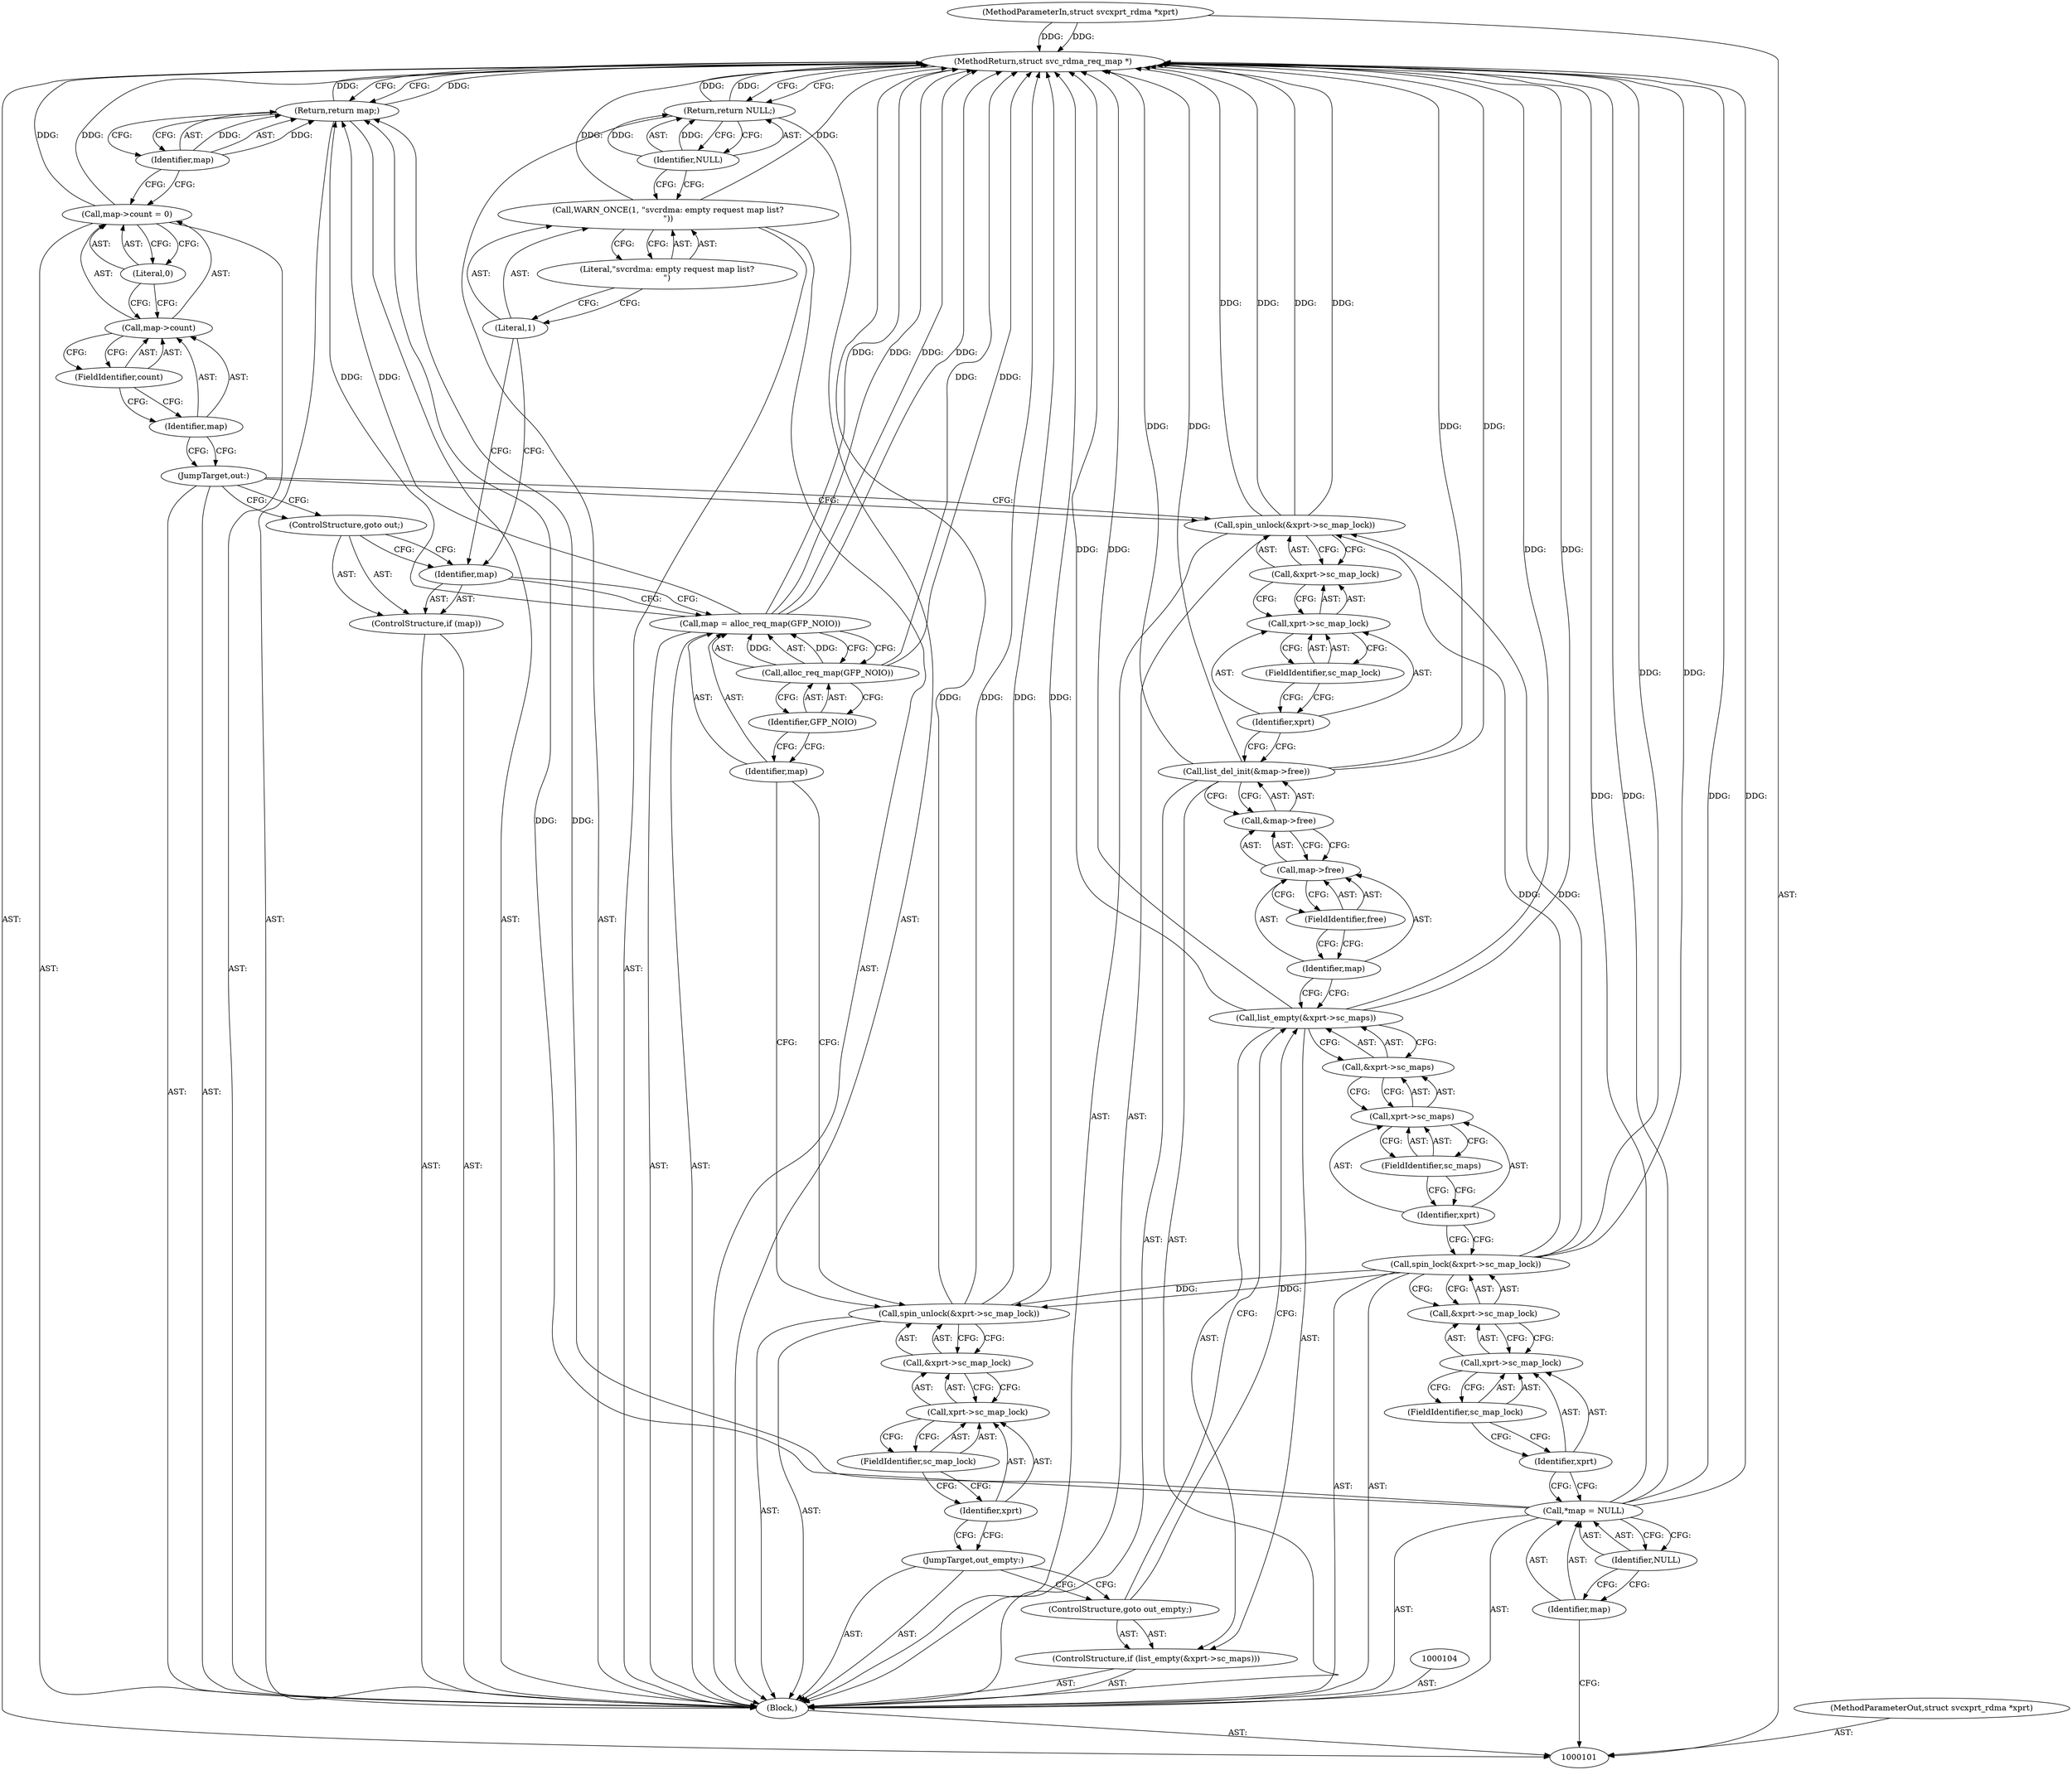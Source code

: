 digraph "1_linux_c70422f760c120480fee4de6c38804c72aa26bc1_46" {
"1000156" [label="(MethodReturn,struct svc_rdma_req_map *)"];
"1000102" [label="(MethodParameterIn,struct svcxprt_rdma *xprt)"];
"1000203" [label="(MethodParameterOut,struct svcxprt_rdma *xprt)"];
"1000125" [label="(Call,spin_unlock(&xprt->sc_map_lock))"];
"1000126" [label="(Call,&xprt->sc_map_lock)"];
"1000127" [label="(Call,xprt->sc_map_lock)"];
"1000128" [label="(Identifier,xprt)"];
"1000129" [label="(FieldIdentifier,sc_map_lock)"];
"1000130" [label="(JumpTarget,out:)"];
"1000131" [label="(Call,map->count = 0)"];
"1000132" [label="(Call,map->count)"];
"1000133" [label="(Identifier,map)"];
"1000135" [label="(Literal,0)"];
"1000134" [label="(FieldIdentifier,count)"];
"1000136" [label="(Return,return map;)"];
"1000137" [label="(Identifier,map)"];
"1000138" [label="(JumpTarget,out_empty:)"];
"1000139" [label="(Call,spin_unlock(&xprt->sc_map_lock))"];
"1000140" [label="(Call,&xprt->sc_map_lock)"];
"1000141" [label="(Call,xprt->sc_map_lock)"];
"1000142" [label="(Identifier,xprt)"];
"1000143" [label="(FieldIdentifier,sc_map_lock)"];
"1000144" [label="(Call,map = alloc_req_map(GFP_NOIO))"];
"1000145" [label="(Identifier,map)"];
"1000147" [label="(Identifier,GFP_NOIO)"];
"1000146" [label="(Call,alloc_req_map(GFP_NOIO))"];
"1000148" [label="(ControlStructure,if (map))"];
"1000149" [label="(Identifier,map)"];
"1000150" [label="(ControlStructure,goto out;)"];
"1000103" [label="(Block,)"];
"1000151" [label="(Call,WARN_ONCE(1, \"svcrdma: empty request map list?\n\"))"];
"1000152" [label="(Literal,1)"];
"1000153" [label="(Literal,\"svcrdma: empty request map list?\n\")"];
"1000154" [label="(Return,return NULL;)"];
"1000155" [label="(Identifier,NULL)"];
"1000105" [label="(Call,*map = NULL)"];
"1000106" [label="(Identifier,map)"];
"1000107" [label="(Identifier,NULL)"];
"1000108" [label="(Call,spin_lock(&xprt->sc_map_lock))"];
"1000109" [label="(Call,&xprt->sc_map_lock)"];
"1000110" [label="(Call,xprt->sc_map_lock)"];
"1000111" [label="(Identifier,xprt)"];
"1000112" [label="(FieldIdentifier,sc_map_lock)"];
"1000113" [label="(ControlStructure,if (list_empty(&xprt->sc_maps)))"];
"1000115" [label="(Call,&xprt->sc_maps)"];
"1000116" [label="(Call,xprt->sc_maps)"];
"1000117" [label="(Identifier,xprt)"];
"1000118" [label="(FieldIdentifier,sc_maps)"];
"1000114" [label="(Call,list_empty(&xprt->sc_maps))"];
"1000119" [label="(ControlStructure,goto out_empty;)"];
"1000120" [label="(Call,list_del_init(&map->free))"];
"1000121" [label="(Call,&map->free)"];
"1000122" [label="(Call,map->free)"];
"1000123" [label="(Identifier,map)"];
"1000124" [label="(FieldIdentifier,free)"];
"1000156" -> "1000101"  [label="AST: "];
"1000156" -> "1000136"  [label="CFG: "];
"1000156" -> "1000154"  [label="CFG: "];
"1000136" -> "1000156"  [label="DDG: "];
"1000125" -> "1000156"  [label="DDG: "];
"1000125" -> "1000156"  [label="DDG: "];
"1000108" -> "1000156"  [label="DDG: "];
"1000114" -> "1000156"  [label="DDG: "];
"1000114" -> "1000156"  [label="DDG: "];
"1000139" -> "1000156"  [label="DDG: "];
"1000139" -> "1000156"  [label="DDG: "];
"1000102" -> "1000156"  [label="DDG: "];
"1000120" -> "1000156"  [label="DDG: "];
"1000120" -> "1000156"  [label="DDG: "];
"1000144" -> "1000156"  [label="DDG: "];
"1000144" -> "1000156"  [label="DDG: "];
"1000146" -> "1000156"  [label="DDG: "];
"1000105" -> "1000156"  [label="DDG: "];
"1000105" -> "1000156"  [label="DDG: "];
"1000151" -> "1000156"  [label="DDG: "];
"1000131" -> "1000156"  [label="DDG: "];
"1000154" -> "1000156"  [label="DDG: "];
"1000102" -> "1000101"  [label="AST: "];
"1000102" -> "1000156"  [label="DDG: "];
"1000203" -> "1000101"  [label="AST: "];
"1000125" -> "1000103"  [label="AST: "];
"1000125" -> "1000126"  [label="CFG: "];
"1000126" -> "1000125"  [label="AST: "];
"1000130" -> "1000125"  [label="CFG: "];
"1000125" -> "1000156"  [label="DDG: "];
"1000125" -> "1000156"  [label="DDG: "];
"1000108" -> "1000125"  [label="DDG: "];
"1000126" -> "1000125"  [label="AST: "];
"1000126" -> "1000127"  [label="CFG: "];
"1000127" -> "1000126"  [label="AST: "];
"1000125" -> "1000126"  [label="CFG: "];
"1000127" -> "1000126"  [label="AST: "];
"1000127" -> "1000129"  [label="CFG: "];
"1000128" -> "1000127"  [label="AST: "];
"1000129" -> "1000127"  [label="AST: "];
"1000126" -> "1000127"  [label="CFG: "];
"1000128" -> "1000127"  [label="AST: "];
"1000128" -> "1000120"  [label="CFG: "];
"1000129" -> "1000128"  [label="CFG: "];
"1000129" -> "1000127"  [label="AST: "];
"1000129" -> "1000128"  [label="CFG: "];
"1000127" -> "1000129"  [label="CFG: "];
"1000130" -> "1000103"  [label="AST: "];
"1000130" -> "1000125"  [label="CFG: "];
"1000130" -> "1000150"  [label="CFG: "];
"1000133" -> "1000130"  [label="CFG: "];
"1000131" -> "1000103"  [label="AST: "];
"1000131" -> "1000135"  [label="CFG: "];
"1000132" -> "1000131"  [label="AST: "];
"1000135" -> "1000131"  [label="AST: "];
"1000137" -> "1000131"  [label="CFG: "];
"1000131" -> "1000156"  [label="DDG: "];
"1000132" -> "1000131"  [label="AST: "];
"1000132" -> "1000134"  [label="CFG: "];
"1000133" -> "1000132"  [label="AST: "];
"1000134" -> "1000132"  [label="AST: "];
"1000135" -> "1000132"  [label="CFG: "];
"1000133" -> "1000132"  [label="AST: "];
"1000133" -> "1000130"  [label="CFG: "];
"1000134" -> "1000133"  [label="CFG: "];
"1000135" -> "1000131"  [label="AST: "];
"1000135" -> "1000132"  [label="CFG: "];
"1000131" -> "1000135"  [label="CFG: "];
"1000134" -> "1000132"  [label="AST: "];
"1000134" -> "1000133"  [label="CFG: "];
"1000132" -> "1000134"  [label="CFG: "];
"1000136" -> "1000103"  [label="AST: "];
"1000136" -> "1000137"  [label="CFG: "];
"1000137" -> "1000136"  [label="AST: "];
"1000156" -> "1000136"  [label="CFG: "];
"1000136" -> "1000156"  [label="DDG: "];
"1000137" -> "1000136"  [label="DDG: "];
"1000144" -> "1000136"  [label="DDG: "];
"1000105" -> "1000136"  [label="DDG: "];
"1000137" -> "1000136"  [label="AST: "];
"1000137" -> "1000131"  [label="CFG: "];
"1000136" -> "1000137"  [label="CFG: "];
"1000137" -> "1000136"  [label="DDG: "];
"1000138" -> "1000103"  [label="AST: "];
"1000138" -> "1000119"  [label="CFG: "];
"1000142" -> "1000138"  [label="CFG: "];
"1000139" -> "1000103"  [label="AST: "];
"1000139" -> "1000140"  [label="CFG: "];
"1000140" -> "1000139"  [label="AST: "];
"1000145" -> "1000139"  [label="CFG: "];
"1000139" -> "1000156"  [label="DDG: "];
"1000139" -> "1000156"  [label="DDG: "];
"1000108" -> "1000139"  [label="DDG: "];
"1000140" -> "1000139"  [label="AST: "];
"1000140" -> "1000141"  [label="CFG: "];
"1000141" -> "1000140"  [label="AST: "];
"1000139" -> "1000140"  [label="CFG: "];
"1000141" -> "1000140"  [label="AST: "];
"1000141" -> "1000143"  [label="CFG: "];
"1000142" -> "1000141"  [label="AST: "];
"1000143" -> "1000141"  [label="AST: "];
"1000140" -> "1000141"  [label="CFG: "];
"1000142" -> "1000141"  [label="AST: "];
"1000142" -> "1000138"  [label="CFG: "];
"1000143" -> "1000142"  [label="CFG: "];
"1000143" -> "1000141"  [label="AST: "];
"1000143" -> "1000142"  [label="CFG: "];
"1000141" -> "1000143"  [label="CFG: "];
"1000144" -> "1000103"  [label="AST: "];
"1000144" -> "1000146"  [label="CFG: "];
"1000145" -> "1000144"  [label="AST: "];
"1000146" -> "1000144"  [label="AST: "];
"1000149" -> "1000144"  [label="CFG: "];
"1000144" -> "1000156"  [label="DDG: "];
"1000144" -> "1000156"  [label="DDG: "];
"1000144" -> "1000136"  [label="DDG: "];
"1000146" -> "1000144"  [label="DDG: "];
"1000145" -> "1000144"  [label="AST: "];
"1000145" -> "1000139"  [label="CFG: "];
"1000147" -> "1000145"  [label="CFG: "];
"1000147" -> "1000146"  [label="AST: "];
"1000147" -> "1000145"  [label="CFG: "];
"1000146" -> "1000147"  [label="CFG: "];
"1000146" -> "1000144"  [label="AST: "];
"1000146" -> "1000147"  [label="CFG: "];
"1000147" -> "1000146"  [label="AST: "];
"1000144" -> "1000146"  [label="CFG: "];
"1000146" -> "1000156"  [label="DDG: "];
"1000146" -> "1000144"  [label="DDG: "];
"1000148" -> "1000103"  [label="AST: "];
"1000149" -> "1000148"  [label="AST: "];
"1000150" -> "1000148"  [label="AST: "];
"1000149" -> "1000148"  [label="AST: "];
"1000149" -> "1000144"  [label="CFG: "];
"1000150" -> "1000149"  [label="CFG: "];
"1000152" -> "1000149"  [label="CFG: "];
"1000150" -> "1000148"  [label="AST: "];
"1000150" -> "1000149"  [label="CFG: "];
"1000130" -> "1000150"  [label="CFG: "];
"1000103" -> "1000101"  [label="AST: "];
"1000104" -> "1000103"  [label="AST: "];
"1000105" -> "1000103"  [label="AST: "];
"1000108" -> "1000103"  [label="AST: "];
"1000113" -> "1000103"  [label="AST: "];
"1000120" -> "1000103"  [label="AST: "];
"1000125" -> "1000103"  [label="AST: "];
"1000130" -> "1000103"  [label="AST: "];
"1000131" -> "1000103"  [label="AST: "];
"1000136" -> "1000103"  [label="AST: "];
"1000138" -> "1000103"  [label="AST: "];
"1000139" -> "1000103"  [label="AST: "];
"1000144" -> "1000103"  [label="AST: "];
"1000148" -> "1000103"  [label="AST: "];
"1000151" -> "1000103"  [label="AST: "];
"1000154" -> "1000103"  [label="AST: "];
"1000151" -> "1000103"  [label="AST: "];
"1000151" -> "1000153"  [label="CFG: "];
"1000152" -> "1000151"  [label="AST: "];
"1000153" -> "1000151"  [label="AST: "];
"1000155" -> "1000151"  [label="CFG: "];
"1000151" -> "1000156"  [label="DDG: "];
"1000152" -> "1000151"  [label="AST: "];
"1000152" -> "1000149"  [label="CFG: "];
"1000153" -> "1000152"  [label="CFG: "];
"1000153" -> "1000151"  [label="AST: "];
"1000153" -> "1000152"  [label="CFG: "];
"1000151" -> "1000153"  [label="CFG: "];
"1000154" -> "1000103"  [label="AST: "];
"1000154" -> "1000155"  [label="CFG: "];
"1000155" -> "1000154"  [label="AST: "];
"1000156" -> "1000154"  [label="CFG: "];
"1000154" -> "1000156"  [label="DDG: "];
"1000155" -> "1000154"  [label="DDG: "];
"1000155" -> "1000154"  [label="AST: "];
"1000155" -> "1000151"  [label="CFG: "];
"1000154" -> "1000155"  [label="CFG: "];
"1000155" -> "1000154"  [label="DDG: "];
"1000105" -> "1000103"  [label="AST: "];
"1000105" -> "1000107"  [label="CFG: "];
"1000106" -> "1000105"  [label="AST: "];
"1000107" -> "1000105"  [label="AST: "];
"1000111" -> "1000105"  [label="CFG: "];
"1000105" -> "1000156"  [label="DDG: "];
"1000105" -> "1000156"  [label="DDG: "];
"1000105" -> "1000136"  [label="DDG: "];
"1000106" -> "1000105"  [label="AST: "];
"1000106" -> "1000101"  [label="CFG: "];
"1000107" -> "1000106"  [label="CFG: "];
"1000107" -> "1000105"  [label="AST: "];
"1000107" -> "1000106"  [label="CFG: "];
"1000105" -> "1000107"  [label="CFG: "];
"1000108" -> "1000103"  [label="AST: "];
"1000108" -> "1000109"  [label="CFG: "];
"1000109" -> "1000108"  [label="AST: "];
"1000117" -> "1000108"  [label="CFG: "];
"1000108" -> "1000156"  [label="DDG: "];
"1000108" -> "1000125"  [label="DDG: "];
"1000108" -> "1000139"  [label="DDG: "];
"1000109" -> "1000108"  [label="AST: "];
"1000109" -> "1000110"  [label="CFG: "];
"1000110" -> "1000109"  [label="AST: "];
"1000108" -> "1000109"  [label="CFG: "];
"1000110" -> "1000109"  [label="AST: "];
"1000110" -> "1000112"  [label="CFG: "];
"1000111" -> "1000110"  [label="AST: "];
"1000112" -> "1000110"  [label="AST: "];
"1000109" -> "1000110"  [label="CFG: "];
"1000111" -> "1000110"  [label="AST: "];
"1000111" -> "1000105"  [label="CFG: "];
"1000112" -> "1000111"  [label="CFG: "];
"1000112" -> "1000110"  [label="AST: "];
"1000112" -> "1000111"  [label="CFG: "];
"1000110" -> "1000112"  [label="CFG: "];
"1000113" -> "1000103"  [label="AST: "];
"1000114" -> "1000113"  [label="AST: "];
"1000119" -> "1000113"  [label="AST: "];
"1000115" -> "1000114"  [label="AST: "];
"1000115" -> "1000116"  [label="CFG: "];
"1000116" -> "1000115"  [label="AST: "];
"1000114" -> "1000115"  [label="CFG: "];
"1000116" -> "1000115"  [label="AST: "];
"1000116" -> "1000118"  [label="CFG: "];
"1000117" -> "1000116"  [label="AST: "];
"1000118" -> "1000116"  [label="AST: "];
"1000115" -> "1000116"  [label="CFG: "];
"1000117" -> "1000116"  [label="AST: "];
"1000117" -> "1000108"  [label="CFG: "];
"1000118" -> "1000117"  [label="CFG: "];
"1000118" -> "1000116"  [label="AST: "];
"1000118" -> "1000117"  [label="CFG: "];
"1000116" -> "1000118"  [label="CFG: "];
"1000114" -> "1000113"  [label="AST: "];
"1000114" -> "1000115"  [label="CFG: "];
"1000115" -> "1000114"  [label="AST: "];
"1000119" -> "1000114"  [label="CFG: "];
"1000123" -> "1000114"  [label="CFG: "];
"1000114" -> "1000156"  [label="DDG: "];
"1000114" -> "1000156"  [label="DDG: "];
"1000119" -> "1000113"  [label="AST: "];
"1000119" -> "1000114"  [label="CFG: "];
"1000138" -> "1000119"  [label="CFG: "];
"1000120" -> "1000103"  [label="AST: "];
"1000120" -> "1000121"  [label="CFG: "];
"1000121" -> "1000120"  [label="AST: "];
"1000128" -> "1000120"  [label="CFG: "];
"1000120" -> "1000156"  [label="DDG: "];
"1000120" -> "1000156"  [label="DDG: "];
"1000121" -> "1000120"  [label="AST: "];
"1000121" -> "1000122"  [label="CFG: "];
"1000122" -> "1000121"  [label="AST: "];
"1000120" -> "1000121"  [label="CFG: "];
"1000122" -> "1000121"  [label="AST: "];
"1000122" -> "1000124"  [label="CFG: "];
"1000123" -> "1000122"  [label="AST: "];
"1000124" -> "1000122"  [label="AST: "];
"1000121" -> "1000122"  [label="CFG: "];
"1000123" -> "1000122"  [label="AST: "];
"1000123" -> "1000114"  [label="CFG: "];
"1000124" -> "1000123"  [label="CFG: "];
"1000124" -> "1000122"  [label="AST: "];
"1000124" -> "1000123"  [label="CFG: "];
"1000122" -> "1000124"  [label="CFG: "];
}
